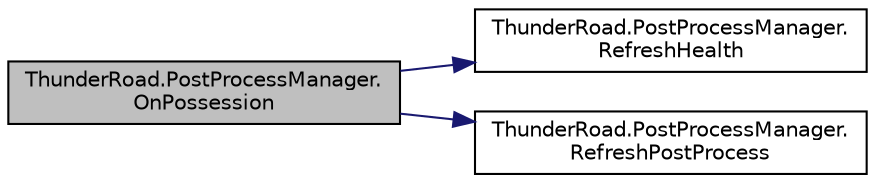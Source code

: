 digraph "ThunderRoad.PostProcessManager.OnPossession"
{
 // LATEX_PDF_SIZE
  edge [fontname="Helvetica",fontsize="10",labelfontname="Helvetica",labelfontsize="10"];
  node [fontname="Helvetica",fontsize="10",shape=record];
  rankdir="LR";
  Node1 [label="ThunderRoad.PostProcessManager.\lOnPossession",height=0.2,width=0.4,color="black", fillcolor="grey75", style="filled", fontcolor="black",tooltip="Called when [possession]."];
  Node1 -> Node2 [color="midnightblue",fontsize="10",style="solid",fontname="Helvetica"];
  Node2 [label="ThunderRoad.PostProcessManager.\lRefreshHealth",height=0.2,width=0.4,color="black", fillcolor="white", style="filled",URL="$class_thunder_road_1_1_post_process_manager.html#aa422586eecb2d5259ec2c9851f293fac",tooltip="Refreshes the health."];
  Node1 -> Node3 [color="midnightblue",fontsize="10",style="solid",fontname="Helvetica"];
  Node3 [label="ThunderRoad.PostProcessManager.\lRefreshPostProcess",height=0.2,width=0.4,color="black", fillcolor="white", style="filled",URL="$class_thunder_road_1_1_post_process_manager.html#a1a53a29e9c9b579cc65c40713afebd56",tooltip="Refreshes the post process."];
}
